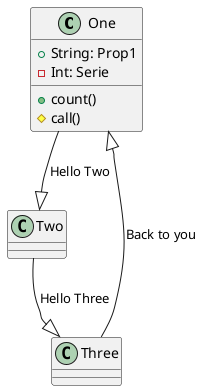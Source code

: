 @startuml

class One {
	+String: Prop1
	-Int: Serie
	+count()
	#call()
}

One --|> Two : Hello Two

Two --|> Three : Hello Three

Three --|> One : Back to you



@enduml
